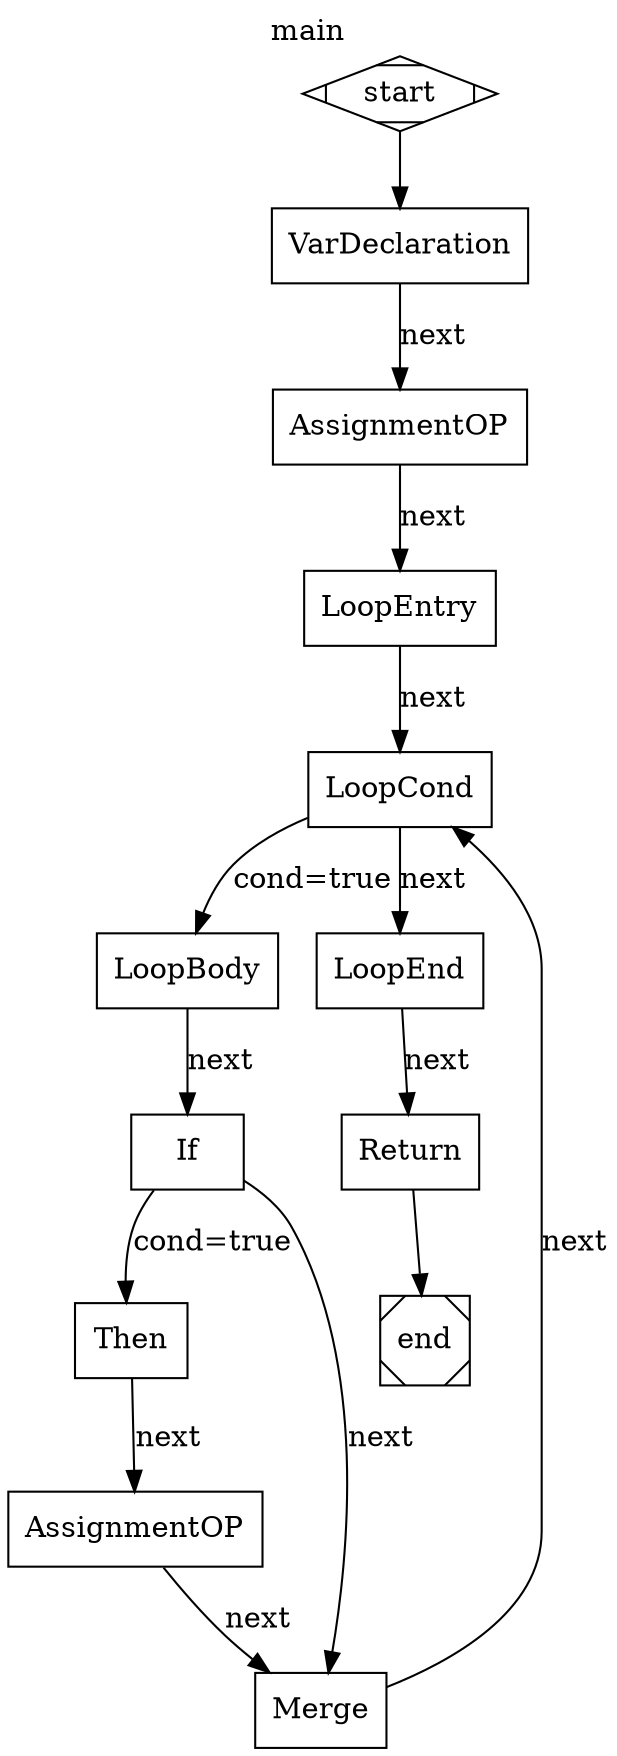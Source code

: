 digraph CFG {
    node [shape=box];
    label="main";
    labelloc=t;
    start [shape=Mdiamond];
    end [shape=Msquare];
    node0 [label="VarDeclaration"];
    node1 [label="AssignmentOP"];
    node2 [label="LoopEntry"];
    node3 [label="LoopCond"];
    node4 [label="LoopBody"];
    node5 [label="LoopEnd"];
    node6 [label="If"];
    node7 [label="Then"];
    node8 [label="Merge"];
    node9 [label="AssignmentOP"];
    node10 [label="Return"];
    node0 -> node1 [label="next"];
    node1 -> node2 [label="next"];
    node2 -> node3 [label="next"];
    node3 -> node5 [label="next"];
    node3 -> node4 [label="cond=true"];
    node4 -> node6 [label="next"];
    node5 -> node10 [label="next"];
    node6 -> node8 [label="next"];
    node6 -> node7 [label="cond=true"];
    node7 -> node9 [label="next"];
    node8 -> node3 [label="next"];
    node9 -> node8 [label="next"];
    node10 -> end;
    start -> node0;
}

